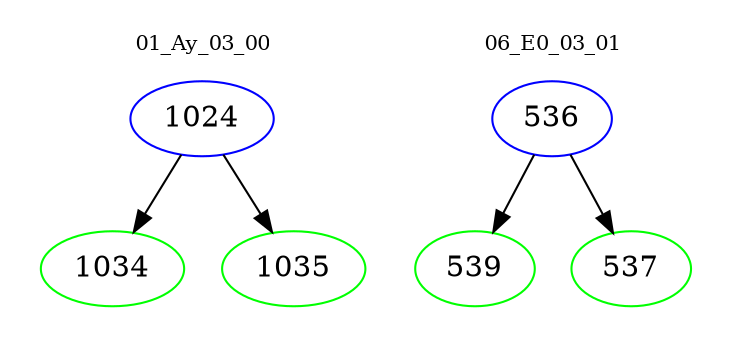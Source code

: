 digraph{
subgraph cluster_0 {
color = white
label = "01_Ay_03_00";
fontsize=10;
T0_1024 [label="1024", color="blue"]
T0_1024 -> T0_1034 [color="black"]
T0_1034 [label="1034", color="green"]
T0_1024 -> T0_1035 [color="black"]
T0_1035 [label="1035", color="green"]
}
subgraph cluster_1 {
color = white
label = "06_E0_03_01";
fontsize=10;
T1_536 [label="536", color="blue"]
T1_536 -> T1_539 [color="black"]
T1_539 [label="539", color="green"]
T1_536 -> T1_537 [color="black"]
T1_537 [label="537", color="green"]
}
}
